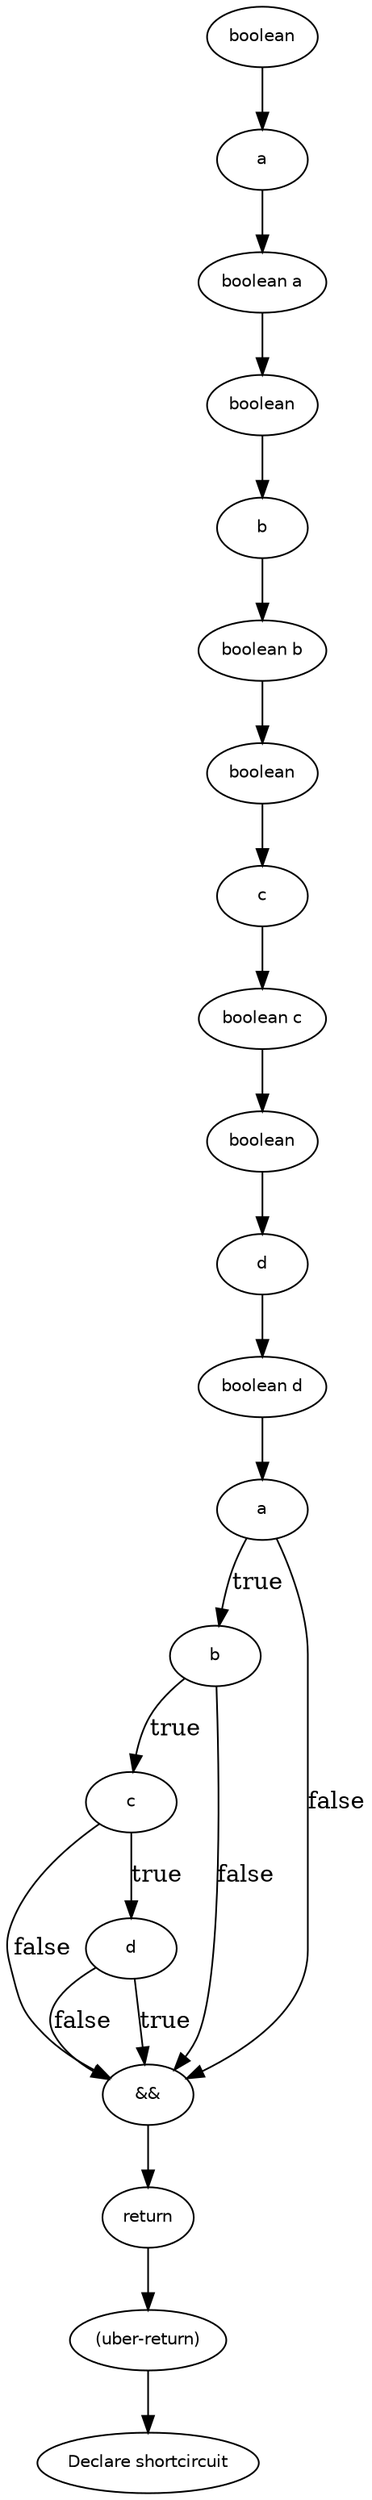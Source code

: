 digraph shortcircuit {
  19 [
    label = c,
    fontname = Helvetica,
    fontsize = 10
  ];
  18 [
    label = b,
    fontname = Helvetica,
    fontsize = 10
  ];
  17 [
    label = a,
    fontname = Helvetica,
    fontsize = 10
  ];
  16 [
    label = "&&",
    fontname = Helvetica,
    fontsize = 10
  ];
  15 [
    label = return,
    fontname = Helvetica,
    fontsize = 10
  ];
  14 [
    label = d,
    fontname = Helvetica,
    fontsize = 10
  ];
  13 [
    label = boolean,
    fontname = Helvetica,
    fontsize = 10
  ];
  12 [
    label = "boolean d",
    fontname = Helvetica,
    fontsize = 10
  ];
  11 [
    label = c,
    fontname = Helvetica,
    fontsize = 10
  ];
  10 [
    label = boolean,
    fontname = Helvetica,
    fontsize = 10
  ];
  9 [
    label = "boolean c",
    fontname = Helvetica,
    fontsize = 10
  ];
  8 [
    label = b,
    fontname = Helvetica,
    fontsize = 10
  ];
  7 [
    label = boolean,
    fontname = Helvetica,
    fontsize = 10
  ];
  6 [
    label = "boolean b",
    fontname = Helvetica,
    fontsize = 10
  ];
  5 [
    label = a,
    fontname = Helvetica,
    fontsize = 10
  ];
  4 [
    label = boolean,
    fontname = Helvetica,
    fontsize = 10
  ];
  3 [
    label = "boolean a",
    fontname = Helvetica,
    fontsize = 10
  ];
  2 [
    label = "(uber-return)",
    fontname = Helvetica,
    fontsize = 10
  ];
  0 [
    label = "Declare shortcircuit",
    fontname = Helvetica,
    fontsize = 10
  ];
  20 [
    label = d,
    fontname = Helvetica,
    fontsize = 10
  ];
  18 -> 16 [
    label = false
  ];
  19 -> 16 [
    label = false
  ];
  11 -> 9 [
    label = ""
  ];
  20 -> 16 [
    label = false
  ];
  10 -> 11 [
    label = ""
  ];
  6 -> 10 [
    label = ""
  ];
  2 -> 0 [
    label = ""
  ];
  15 -> 2 [
    label = ""
  ];
  12 -> 17 [
    label = ""
  ];
  16 -> 15 [
    label = ""
  ];
  14 -> 12 [
    label = ""
  ];
  17 -> 16 [
    label = false
  ];
  13 -> 14 [
    label = ""
  ];
  9 -> 13 [
    label = ""
  ];
  3 -> 7 [
    label = ""
  ];
  5 -> 3 [
    label = ""
  ];
  4 -> 5 [
    label = ""
  ];
  20 -> 16 [
    label = true
  ];
  8 -> 6 [
    label = ""
  ];
  17 -> 18 [
    label = true
  ];
  19 -> 20 [
    label = true
  ];
  7 -> 8 [
    label = ""
  ];
  18 -> 19 [
    label = true
  ];
}
